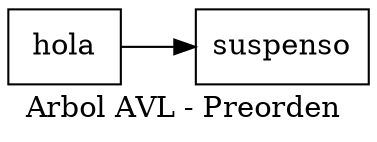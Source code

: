digraph arbolpreorden {
node [shape = record];
rankdir=LR;
nodo0[label="hola"];
nodo1[label="suspenso"];
nodo0->nodo1;
label = "Arbol AVL - Preorden "
}
